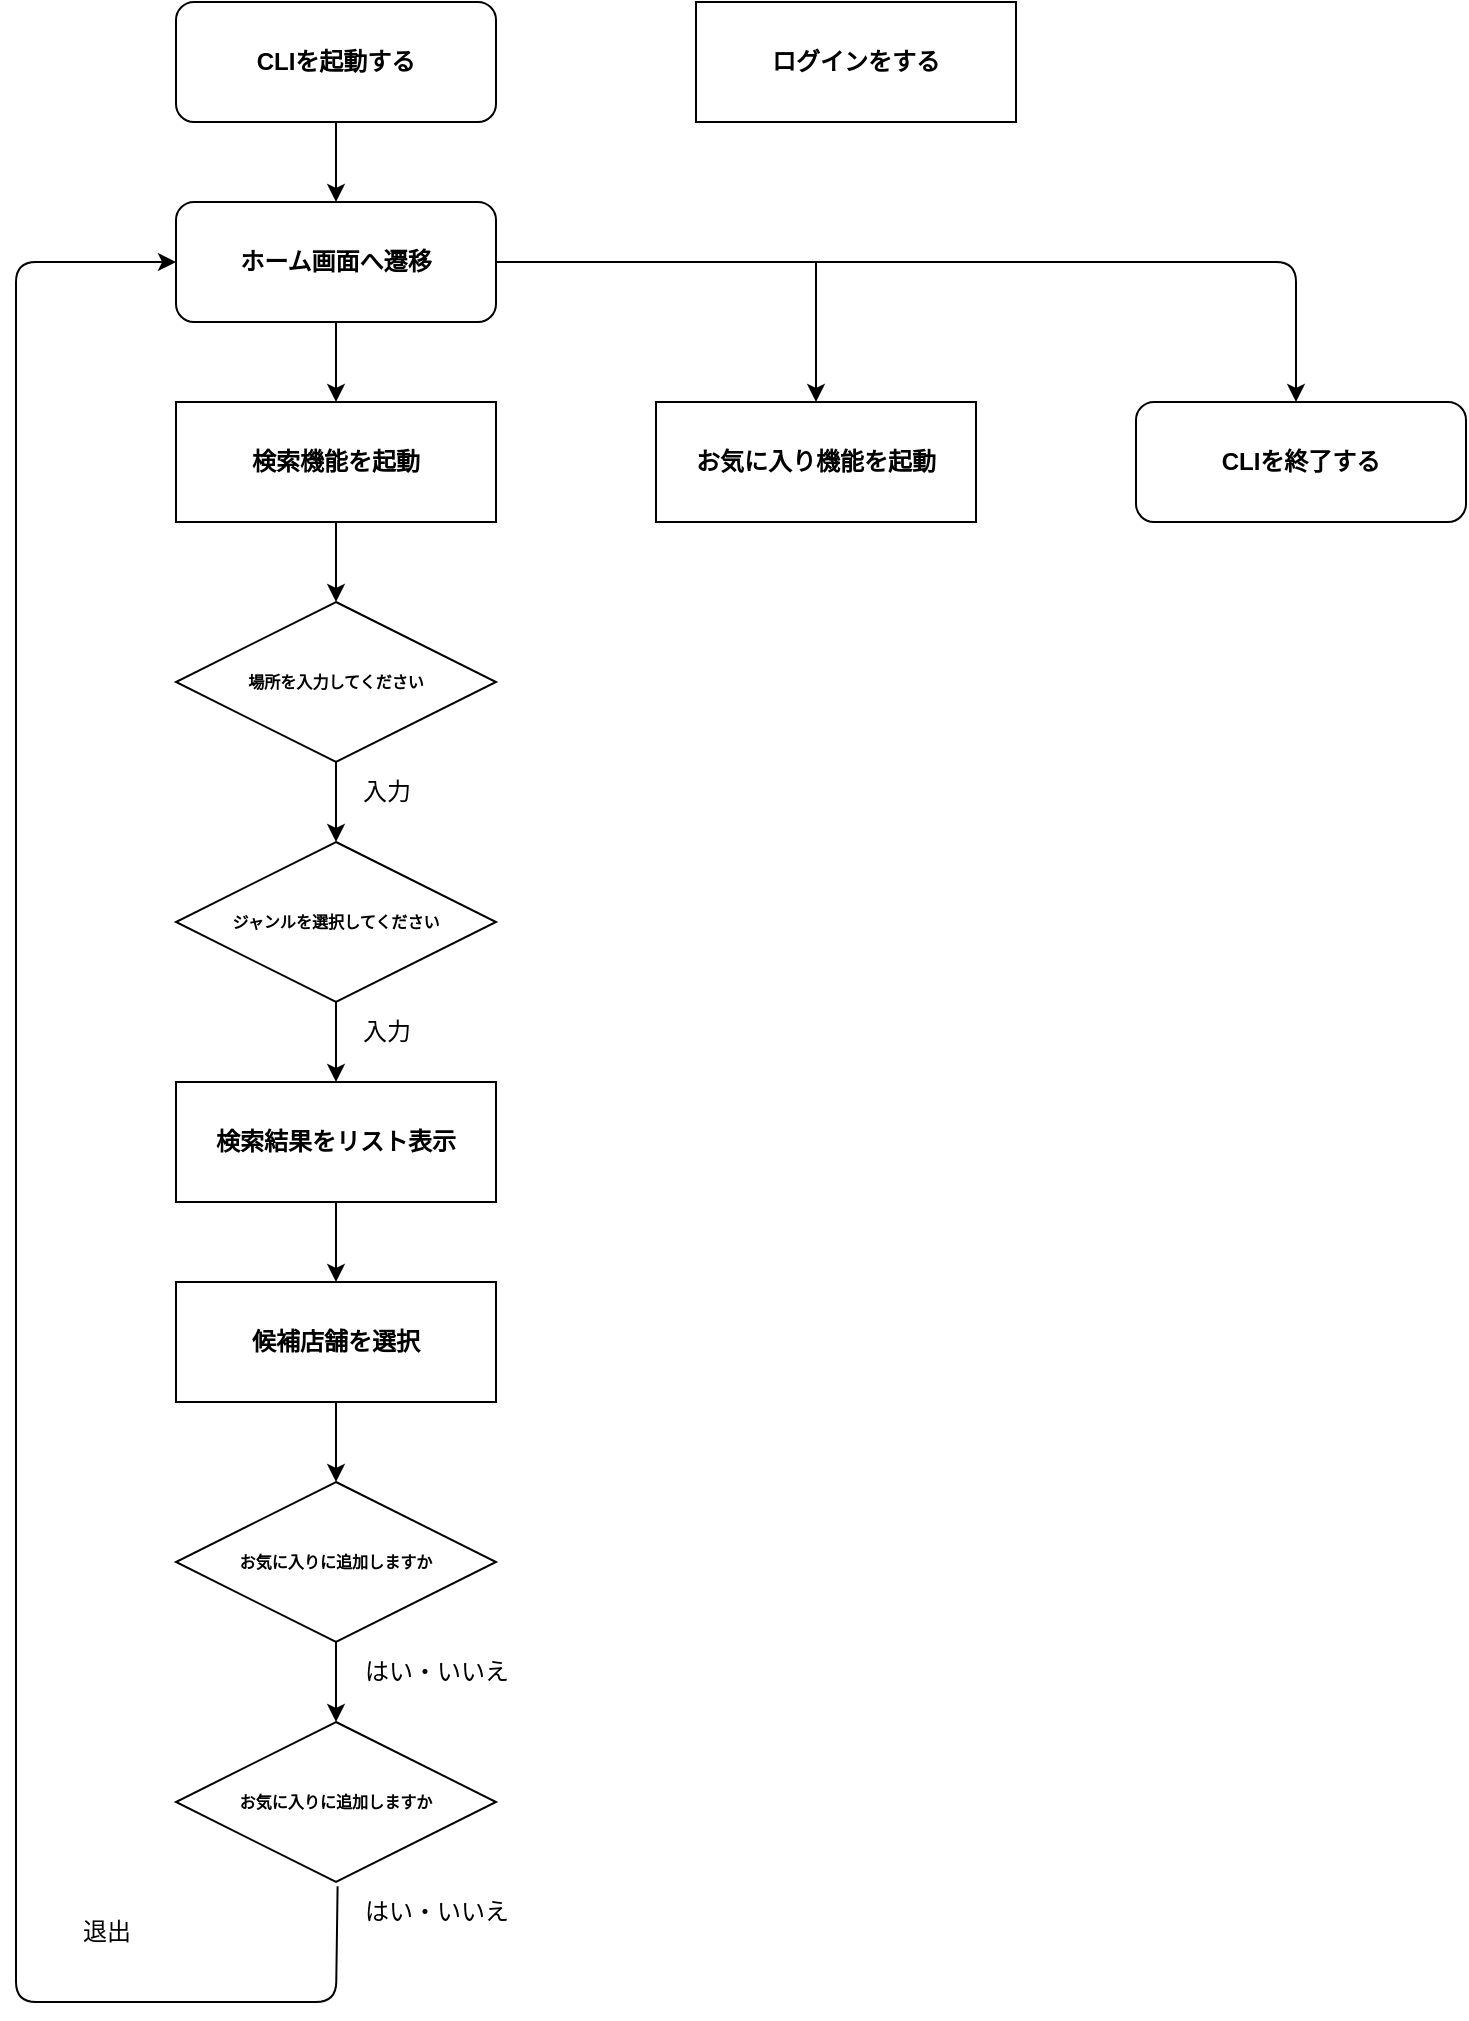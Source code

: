 <mxfile>
    <diagram id="kR8Rk-Sym4I4teVI_Am-" name="検索機能">
        <mxGraphModel dx="1820" dy="1198" grid="1" gridSize="10" guides="1" tooltips="1" connect="1" arrows="1" fold="1" page="1" pageScale="1" pageWidth="827" pageHeight="1169" math="0" shadow="0">
            <root>
                <mxCell id="0"/>
                <mxCell id="1" parent="0"/>
                <mxCell id="13" style="edgeStyle=none;html=1;exitX=0.5;exitY=1;exitDx=0;exitDy=0;entryX=0.5;entryY=0;entryDx=0;entryDy=0;" parent="1" source="8" target="16" edge="1">
                    <mxGeometry relative="1" as="geometry"/>
                </mxCell>
                <mxCell id="8" value="&lt;h4&gt;CLIを起動する&lt;/h4&gt;" style="rounded=1;whiteSpace=wrap;html=1;" parent="1" vertex="1">
                    <mxGeometry x="120" y="85" width="160" height="60" as="geometry"/>
                </mxCell>
                <mxCell id="12" value="&lt;b&gt;ログインをする&lt;/b&gt;" style="rounded=0;whiteSpace=wrap;html=1;" parent="1" vertex="1">
                    <mxGeometry x="380" y="85" width="160" height="60" as="geometry"/>
                </mxCell>
                <mxCell id="20" value="" style="edgeStyle=none;html=1;" parent="1" source="16" edge="1">
                    <mxGeometry relative="1" as="geometry">
                        <mxPoint x="200.0" y="285" as="targetPoint"/>
                    </mxGeometry>
                </mxCell>
                <mxCell id="23" style="edgeStyle=none;html=1;exitX=1;exitY=0.5;exitDx=0;exitDy=0;entryX=0.5;entryY=0;entryDx=0;entryDy=0;" parent="1" source="16" edge="1">
                    <mxGeometry relative="1" as="geometry">
                        <mxPoint x="680" y="285" as="targetPoint"/>
                        <Array as="points">
                            <mxPoint x="440" y="215"/>
                            <mxPoint x="680" y="215"/>
                        </Array>
                    </mxGeometry>
                </mxCell>
                <mxCell id="16" value="&lt;b&gt;ホーム画面へ遷移&lt;/b&gt;" style="rounded=1;whiteSpace=wrap;html=1;" parent="1" vertex="1">
                    <mxGeometry x="120" y="185" width="160" height="60" as="geometry"/>
                </mxCell>
                <mxCell id="29" value="" style="edgeStyle=none;html=1;" parent="1" source="26" target="28" edge="1">
                    <mxGeometry relative="1" as="geometry"/>
                </mxCell>
                <mxCell id="26" value="&lt;b&gt;検索機能を起動&lt;/b&gt;" style="rounded=0;whiteSpace=wrap;html=1;" parent="1" vertex="1">
                    <mxGeometry x="120" y="285" width="160" height="60" as="geometry"/>
                </mxCell>
                <mxCell id="27" value="&lt;b&gt;お気に入り機能を起動&lt;/b&gt;" style="rounded=0;whiteSpace=wrap;html=1;" parent="1" vertex="1">
                    <mxGeometry x="360" y="285" width="160" height="60" as="geometry"/>
                </mxCell>
                <mxCell id="31" value="" style="edgeStyle=none;html=1;" parent="1" source="28" target="30" edge="1">
                    <mxGeometry relative="1" as="geometry"/>
                </mxCell>
                <mxCell id="28" value="&lt;h6&gt;&lt;span style=&quot;font-size: 8.04px;&quot;&gt;場所を入力してください&lt;/span&gt;&lt;br&gt;&lt;/h6&gt;" style="rhombus;whiteSpace=wrap;html=1;" parent="1" vertex="1">
                    <mxGeometry x="120" y="385" width="160" height="80" as="geometry"/>
                </mxCell>
                <mxCell id="35" value="" style="edgeStyle=none;html=1;" parent="1" source="30" target="34" edge="1">
                    <mxGeometry relative="1" as="geometry"/>
                </mxCell>
                <mxCell id="30" value="&lt;h6&gt;ジャンルを選択してください&lt;/h6&gt;" style="rhombus;whiteSpace=wrap;html=1;" parent="1" vertex="1">
                    <mxGeometry x="120" y="505" width="160" height="80" as="geometry"/>
                </mxCell>
                <mxCell id="33" value="入力" style="text;html=1;align=center;verticalAlign=middle;resizable=0;points=[];autosize=1;strokeColor=none;fillColor=none;" parent="1" vertex="1">
                    <mxGeometry x="200" y="465" width="50" height="30" as="geometry"/>
                </mxCell>
                <mxCell id="38" value="" style="edgeStyle=none;html=1;" parent="1" source="34" target="37" edge="1">
                    <mxGeometry relative="1" as="geometry"/>
                </mxCell>
                <mxCell id="34" value="&lt;b&gt;検索結果をリスト表示&lt;/b&gt;" style="rounded=0;whiteSpace=wrap;html=1;align=center;" parent="1" vertex="1">
                    <mxGeometry x="120" y="625" width="160" height="60" as="geometry"/>
                </mxCell>
                <mxCell id="36" value="入力" style="text;html=1;align=center;verticalAlign=middle;resizable=0;points=[];autosize=1;strokeColor=none;fillColor=none;" parent="1" vertex="1">
                    <mxGeometry x="200" y="585" width="50" height="30" as="geometry"/>
                </mxCell>
                <mxCell id="43" value="" style="edgeStyle=none;html=1;" parent="1" edge="1">
                    <mxGeometry relative="1" as="geometry">
                        <Array as="points">
                            <mxPoint x="200" y="795"/>
                            <mxPoint x="200" y="815"/>
                            <mxPoint x="200" y="805"/>
                        </Array>
                        <mxPoint x="200" y="785" as="sourcePoint"/>
                        <mxPoint x="200" y="825" as="targetPoint"/>
                    </mxGeometry>
                </mxCell>
                <mxCell id="37" value="&lt;b&gt;候補店舗を選択&lt;/b&gt;" style="rounded=0;whiteSpace=wrap;html=1;align=center;" parent="1" vertex="1">
                    <mxGeometry x="120" y="725" width="160" height="60" as="geometry"/>
                </mxCell>
                <mxCell id="41" value="退出" style="text;html=1;align=center;verticalAlign=middle;resizable=0;points=[];autosize=1;strokeColor=none;fillColor=none;" parent="1" vertex="1">
                    <mxGeometry x="60" y="1035" width="50" height="30" as="geometry"/>
                </mxCell>
                <mxCell id="51" style="edgeStyle=none;html=1;entryX=0;entryY=0.5;entryDx=0;entryDy=0;exitX=0.505;exitY=1.026;exitDx=0;exitDy=0;exitPerimeter=0;" parent="1" source="_1jtNK55mZ0hNxfgrmTe-59" target="16" edge="1">
                    <mxGeometry relative="1" as="geometry">
                        <mxPoint x="40" y="965" as="targetPoint"/>
                        <Array as="points">
                            <mxPoint x="200" y="1085"/>
                            <mxPoint x="120" y="1085"/>
                            <mxPoint x="40" y="1085"/>
                            <mxPoint x="40" y="965"/>
                            <mxPoint x="40" y="815"/>
                            <mxPoint x="40" y="664"/>
                            <mxPoint x="40" y="215"/>
                        </Array>
                        <mxPoint x="200" y="1045" as="sourcePoint"/>
                    </mxGeometry>
                </mxCell>
                <mxCell id="KiKZV43gMIV1cnuspN1B-59" value="" style="endArrow=classic;html=1;entryX=0.5;entryY=0;entryDx=0;entryDy=0;" parent="1" target="27" edge="1">
                    <mxGeometry width="50" height="50" relative="1" as="geometry">
                        <mxPoint x="440" y="215" as="sourcePoint"/>
                        <mxPoint x="490" y="165" as="targetPoint"/>
                    </mxGeometry>
                </mxCell>
                <mxCell id="jABlIZs8kf6wU6cSvbs9-58" value="&lt;h4&gt;CLIを終了する&lt;/h4&gt;" style="rounded=1;whiteSpace=wrap;html=1;" parent="1" vertex="1">
                    <mxGeometry x="600" y="285" width="165" height="60" as="geometry"/>
                </mxCell>
                <mxCell id="_1jtNK55mZ0hNxfgrmTe-58" value="&lt;h6&gt;お気に入りに追加しますか&lt;/h6&gt;" style="rhombus;whiteSpace=wrap;html=1;" vertex="1" parent="1">
                    <mxGeometry x="120" y="825" width="160" height="80" as="geometry"/>
                </mxCell>
                <mxCell id="_1jtNK55mZ0hNxfgrmTe-59" value="&lt;h6&gt;お気に入りに追加しますか&lt;/h6&gt;" style="rhombus;whiteSpace=wrap;html=1;" vertex="1" parent="1">
                    <mxGeometry x="120" y="945" width="160" height="80" as="geometry"/>
                </mxCell>
                <mxCell id="_1jtNK55mZ0hNxfgrmTe-60" value="" style="edgeStyle=none;html=1;" edge="1" parent="1">
                    <mxGeometry relative="1" as="geometry">
                        <Array as="points">
                            <mxPoint x="200" y="915"/>
                            <mxPoint x="200" y="935"/>
                            <mxPoint x="200" y="925"/>
                        </Array>
                        <mxPoint x="200" y="905" as="sourcePoint"/>
                        <mxPoint x="200" y="945" as="targetPoint"/>
                    </mxGeometry>
                </mxCell>
                <mxCell id="j8rrw2CsK2qS5FY6JdOG-51" value="はい・いいえ" style="text;html=1;align=center;verticalAlign=middle;resizable=0;points=[];autosize=1;strokeColor=none;fillColor=none;" vertex="1" parent="1">
                    <mxGeometry x="200" y="1025" width="100" height="30" as="geometry"/>
                </mxCell>
                <mxCell id="j8rrw2CsK2qS5FY6JdOG-52" value="はい・いいえ" style="text;html=1;align=center;verticalAlign=middle;resizable=0;points=[];autosize=1;strokeColor=none;fillColor=none;" vertex="1" parent="1">
                    <mxGeometry x="200" y="905" width="100" height="30" as="geometry"/>
                </mxCell>
            </root>
        </mxGraphModel>
    </diagram>
    <diagram name="お気に入り機能" id="drYywMHXbu5hPvQo5M0N">
        <mxGraphModel dx="1392" dy="916" grid="1" gridSize="10" guides="1" tooltips="1" connect="1" arrows="1" fold="1" page="1" pageScale="1" pageWidth="827" pageHeight="1169" math="0" shadow="0">
            <root>
                <mxCell id="BatHTG7nTybJTFZMMwU--0"/>
                <mxCell id="BatHTG7nTybJTFZMMwU--1" parent="BatHTG7nTybJTFZMMwU--0"/>
                <mxCell id="BatHTG7nTybJTFZMMwU--3" value="&lt;h4&gt;CLIを起動する&lt;/h4&gt;" style="rounded=1;whiteSpace=wrap;html=1;" parent="BatHTG7nTybJTFZMMwU--1" vertex="1">
                    <mxGeometry x="120" y="80" width="160" height="60" as="geometry"/>
                </mxCell>
                <mxCell id="BatHTG7nTybJTFZMMwU--4" style="edgeStyle=none;html=1;entryX=0.5;entryY=0;entryDx=0;entryDy=0;" parent="BatHTG7nTybJTFZMMwU--1" target="BatHTG7nTybJTFZMMwU--8" edge="1">
                    <mxGeometry relative="1" as="geometry">
                        <mxPoint x="200" y="140" as="sourcePoint"/>
                    </mxGeometry>
                </mxCell>
                <mxCell id="BatHTG7nTybJTFZMMwU--5" value="&lt;b&gt;ログインをする&lt;/b&gt;" style="rounded=0;whiteSpace=wrap;html=1;" parent="BatHTG7nTybJTFZMMwU--1" vertex="1">
                    <mxGeometry x="380" y="80" width="160" height="60" as="geometry"/>
                </mxCell>
                <mxCell id="BatHTG7nTybJTFZMMwU--6" value="" style="edgeStyle=none;html=1;" parent="BatHTG7nTybJTFZMMwU--1" source="BatHTG7nTybJTFZMMwU--8" edge="1">
                    <mxGeometry relative="1" as="geometry">
                        <mxPoint x="200.0" y="280" as="targetPoint"/>
                    </mxGeometry>
                </mxCell>
                <mxCell id="BatHTG7nTybJTFZMMwU--7" style="edgeStyle=none;html=1;exitX=1;exitY=0.5;exitDx=0;exitDy=0;entryX=0.5;entryY=0;entryDx=0;entryDy=0;" parent="BatHTG7nTybJTFZMMwU--1" source="BatHTG7nTybJTFZMMwU--8" edge="1">
                    <mxGeometry relative="1" as="geometry">
                        <mxPoint x="680" y="280" as="targetPoint"/>
                        <Array as="points">
                            <mxPoint x="440" y="210"/>
                            <mxPoint x="680" y="210"/>
                        </Array>
                    </mxGeometry>
                </mxCell>
                <mxCell id="BatHTG7nTybJTFZMMwU--8" value="&lt;b&gt;ホーム画面へ遷移&lt;/b&gt;" style="rounded=1;whiteSpace=wrap;html=1;" parent="BatHTG7nTybJTFZMMwU--1" vertex="1">
                    <mxGeometry x="120" y="180" width="160" height="60" as="geometry"/>
                </mxCell>
                <mxCell id="PtVGrexAbRy5n7BiZR-B-0" value="" style="edgeStyle=none;html=1;" parent="BatHTG7nTybJTFZMMwU--1" source="BatHTG7nTybJTFZMMwU--10" target="fFYv5AN2ROY5ySec23VN-0" edge="1">
                    <mxGeometry relative="1" as="geometry"/>
                </mxCell>
                <mxCell id="BatHTG7nTybJTFZMMwU--10" value="&lt;b&gt;お気に入り機能の起動&lt;/b&gt;" style="rounded=0;whiteSpace=wrap;html=1;" parent="BatHTG7nTybJTFZMMwU--1" vertex="1">
                    <mxGeometry x="120" y="280" width="160" height="60" as="geometry"/>
                </mxCell>
                <mxCell id="BatHTG7nTybJTFZMMwU--11" value="検索機能の起動" style="rounded=0;whiteSpace=wrap;html=1;" parent="BatHTG7nTybJTFZMMwU--1" vertex="1">
                    <mxGeometry x="360" y="280" width="160" height="60" as="geometry"/>
                </mxCell>
                <mxCell id="BatHTG7nTybJTFZMMwU--35" value="" style="endArrow=classic;html=1;entryX=0.5;entryY=0;entryDx=0;entryDy=0;" parent="BatHTG7nTybJTFZMMwU--1" target="BatHTG7nTybJTFZMMwU--11" edge="1">
                    <mxGeometry width="50" height="50" relative="1" as="geometry">
                        <mxPoint x="440" y="210" as="sourcePoint"/>
                        <mxPoint x="490" y="160" as="targetPoint"/>
                    </mxGeometry>
                </mxCell>
                <mxCell id="BatHTG7nTybJTFZMMwU--36" value="&lt;h4&gt;CLIを終了する&lt;/h4&gt;" style="rounded=1;whiteSpace=wrap;html=1;" parent="BatHTG7nTybJTFZMMwU--1" vertex="1">
                    <mxGeometry x="600" y="280" width="165" height="60" as="geometry"/>
                </mxCell>
                <mxCell id="OicksIdeW0t63xlCzWEj-1" value="" style="edgeStyle=none;html=1;" parent="BatHTG7nTybJTFZMMwU--1" source="fFYv5AN2ROY5ySec23VN-0" target="OicksIdeW0t63xlCzWEj-0" edge="1">
                    <mxGeometry relative="1" as="geometry"/>
                </mxCell>
                <mxCell id="fFYv5AN2ROY5ySec23VN-0" value="&lt;b&gt;お気に入りリストの表示&lt;/b&gt;" style="rounded=0;whiteSpace=wrap;html=1;" parent="BatHTG7nTybJTFZMMwU--1" vertex="1">
                    <mxGeometry x="120" y="380" width="160" height="60" as="geometry"/>
                </mxCell>
                <mxCell id="nmG-UV3twUN_TDKd0fo6-6" value="" style="edgeStyle=none;html=1;" parent="BatHTG7nTybJTFZMMwU--1" source="OicksIdeW0t63xlCzWEj-0" edge="1">
                    <mxGeometry relative="1" as="geometry">
                        <mxPoint x="200" y="590" as="targetPoint"/>
                    </mxGeometry>
                </mxCell>
                <mxCell id="OicksIdeW0t63xlCzWEj-0" value="&lt;b&gt;お気に入りを選択&lt;/b&gt;" style="whiteSpace=wrap;html=1;rounded=0;" parent="BatHTG7nTybJTFZMMwU--1" vertex="1">
                    <mxGeometry x="120" y="480" width="160" height="60" as="geometry"/>
                </mxCell>
                <mxCell id="OicksIdeW0t63xlCzWEj-2" value="&lt;b&gt;お気に入りを削除&lt;/b&gt;" style="whiteSpace=wrap;html=1;rounded=0;" parent="BatHTG7nTybJTFZMMwU--1" vertex="1">
                    <mxGeometry x="320" y="590" width="160" height="60" as="geometry"/>
                </mxCell>
                <mxCell id="OicksIdeW0t63xlCzWEj-5" value="" style="endArrow=classic;html=1;entryX=-0.015;entryY=0.479;entryDx=0;entryDy=0;entryPerimeter=0;" parent="BatHTG7nTybJTFZMMwU--1" target="BatHTG7nTybJTFZMMwU--8" edge="1">
                    <mxGeometry width="50" height="50" relative="1" as="geometry">
                        <mxPoint x="600" y="730" as="sourcePoint"/>
                        <mxPoint x="100" y="200" as="targetPoint"/>
                        <Array as="points">
                            <mxPoint x="40" y="730"/>
                            <mxPoint x="40" y="620"/>
                            <mxPoint x="40" y="210"/>
                            <mxPoint x="110" y="210"/>
                        </Array>
                    </mxGeometry>
                </mxCell>
                <mxCell id="nmG-UV3twUN_TDKd0fo6-8" style="edgeStyle=none;html=1;" parent="BatHTG7nTybJTFZMMwU--1" source="OicksIdeW0t63xlCzWEj-6" edge="1">
                    <mxGeometry relative="1" as="geometry">
                        <mxPoint x="600" y="730" as="targetPoint"/>
                    </mxGeometry>
                </mxCell>
                <mxCell id="OicksIdeW0t63xlCzWEj-6" value="&lt;b&gt;キャンセル&lt;/b&gt;" style="rounded=0;whiteSpace=wrap;html=1;" parent="BatHTG7nTybJTFZMMwU--1" vertex="1">
                    <mxGeometry x="520" y="590" width="160" height="60" as="geometry"/>
                </mxCell>
                <mxCell id="OicksIdeW0t63xlCzWEj-9" value="" style="endArrow=classic;html=1;entryX=0.503;entryY=-0.048;entryDx=0;entryDy=0;entryPerimeter=0;" parent="BatHTG7nTybJTFZMMwU--1" target="OicksIdeW0t63xlCzWEj-6" edge="1">
                    <mxGeometry width="50" height="50" relative="1" as="geometry">
                        <mxPoint x="200" y="560" as="sourcePoint"/>
                        <mxPoint x="600" y="560" as="targetPoint"/>
                        <Array as="points">
                            <mxPoint x="600" y="560"/>
                        </Array>
                    </mxGeometry>
                </mxCell>
                <mxCell id="OicksIdeW0t63xlCzWEj-10" value="" style="endArrow=classic;html=1;" parent="BatHTG7nTybJTFZMMwU--1" edge="1">
                    <mxGeometry width="50" height="50" relative="1" as="geometry">
                        <mxPoint x="399.66" y="650" as="sourcePoint"/>
                        <mxPoint x="400" y="730" as="targetPoint"/>
                    </mxGeometry>
                </mxCell>
                <mxCell id="nmG-UV3twUN_TDKd0fo6-7" style="edgeStyle=none;html=1;" parent="BatHTG7nTybJTFZMMwU--1" source="nmG-UV3twUN_TDKd0fo6-2" edge="1">
                    <mxGeometry relative="1" as="geometry">
                        <mxPoint x="200" y="730" as="targetPoint"/>
                    </mxGeometry>
                </mxCell>
                <mxCell id="nmG-UV3twUN_TDKd0fo6-2" value="&lt;b&gt;LINEアプリに通知&lt;br&gt;&lt;/b&gt;" style="rounded=0;whiteSpace=wrap;html=1;" parent="BatHTG7nTybJTFZMMwU--1" vertex="1">
                    <mxGeometry x="120" y="590" width="160" height="60" as="geometry"/>
                </mxCell>
                <mxCell id="nmG-UV3twUN_TDKd0fo6-9" value="" style="endArrow=classic;html=1;" parent="BatHTG7nTybJTFZMMwU--1" target="OicksIdeW0t63xlCzWEj-2" edge="1">
                    <mxGeometry width="50" height="50" relative="1" as="geometry">
                        <mxPoint x="400" y="560" as="sourcePoint"/>
                        <mxPoint x="430" y="610" as="targetPoint"/>
                    </mxGeometry>
                </mxCell>
                <mxCell id="16fo8gJyBYiSSXtrmvcn-0" value="退出" style="text;html=1;align=center;verticalAlign=middle;resizable=0;points=[];autosize=1;strokeColor=none;fillColor=none;" parent="BatHTG7nTybJTFZMMwU--1" vertex="1">
                    <mxGeometry x="50" y="690" width="50" height="30" as="geometry"/>
                </mxCell>
            </root>
        </mxGraphModel>
    </diagram>
</mxfile>